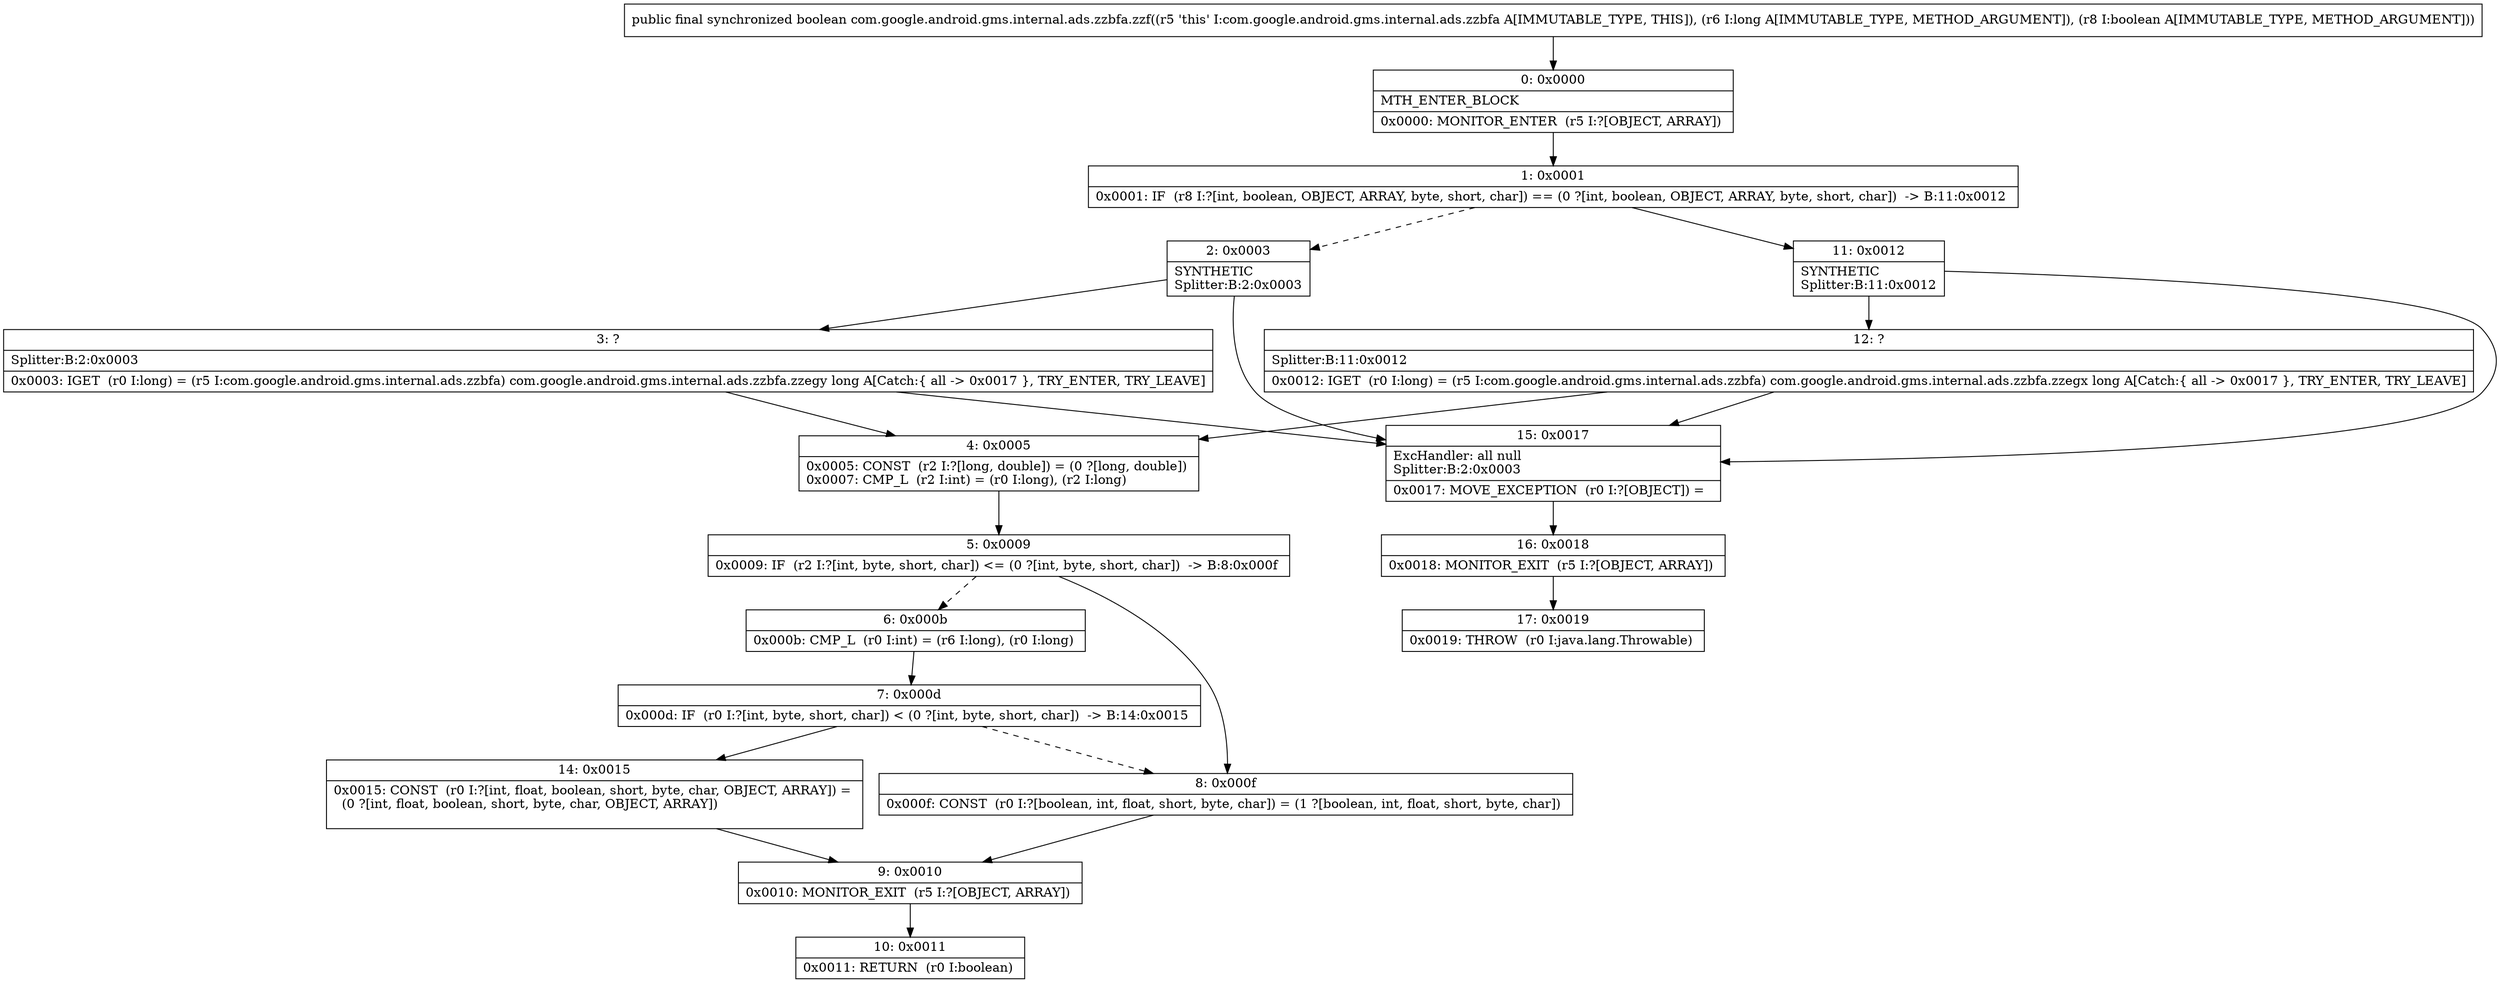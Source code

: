 digraph "CFG forcom.google.android.gms.internal.ads.zzbfa.zzf(JZ)Z" {
Node_0 [shape=record,label="{0\:\ 0x0000|MTH_ENTER_BLOCK\l|0x0000: MONITOR_ENTER  (r5 I:?[OBJECT, ARRAY]) \l}"];
Node_1 [shape=record,label="{1\:\ 0x0001|0x0001: IF  (r8 I:?[int, boolean, OBJECT, ARRAY, byte, short, char]) == (0 ?[int, boolean, OBJECT, ARRAY, byte, short, char])  \-\> B:11:0x0012 \l}"];
Node_2 [shape=record,label="{2\:\ 0x0003|SYNTHETIC\lSplitter:B:2:0x0003\l}"];
Node_3 [shape=record,label="{3\:\ ?|Splitter:B:2:0x0003\l|0x0003: IGET  (r0 I:long) = (r5 I:com.google.android.gms.internal.ads.zzbfa) com.google.android.gms.internal.ads.zzbfa.zzegy long A[Catch:\{ all \-\> 0x0017 \}, TRY_ENTER, TRY_LEAVE]\l}"];
Node_4 [shape=record,label="{4\:\ 0x0005|0x0005: CONST  (r2 I:?[long, double]) = (0 ?[long, double]) \l0x0007: CMP_L  (r2 I:int) = (r0 I:long), (r2 I:long) \l}"];
Node_5 [shape=record,label="{5\:\ 0x0009|0x0009: IF  (r2 I:?[int, byte, short, char]) \<= (0 ?[int, byte, short, char])  \-\> B:8:0x000f \l}"];
Node_6 [shape=record,label="{6\:\ 0x000b|0x000b: CMP_L  (r0 I:int) = (r6 I:long), (r0 I:long) \l}"];
Node_7 [shape=record,label="{7\:\ 0x000d|0x000d: IF  (r0 I:?[int, byte, short, char]) \< (0 ?[int, byte, short, char])  \-\> B:14:0x0015 \l}"];
Node_8 [shape=record,label="{8\:\ 0x000f|0x000f: CONST  (r0 I:?[boolean, int, float, short, byte, char]) = (1 ?[boolean, int, float, short, byte, char]) \l}"];
Node_9 [shape=record,label="{9\:\ 0x0010|0x0010: MONITOR_EXIT  (r5 I:?[OBJECT, ARRAY]) \l}"];
Node_10 [shape=record,label="{10\:\ 0x0011|0x0011: RETURN  (r0 I:boolean) \l}"];
Node_11 [shape=record,label="{11\:\ 0x0012|SYNTHETIC\lSplitter:B:11:0x0012\l}"];
Node_12 [shape=record,label="{12\:\ ?|Splitter:B:11:0x0012\l|0x0012: IGET  (r0 I:long) = (r5 I:com.google.android.gms.internal.ads.zzbfa) com.google.android.gms.internal.ads.zzbfa.zzegx long A[Catch:\{ all \-\> 0x0017 \}, TRY_ENTER, TRY_LEAVE]\l}"];
Node_14 [shape=record,label="{14\:\ 0x0015|0x0015: CONST  (r0 I:?[int, float, boolean, short, byte, char, OBJECT, ARRAY]) = \l  (0 ?[int, float, boolean, short, byte, char, OBJECT, ARRAY])\l \l}"];
Node_15 [shape=record,label="{15\:\ 0x0017|ExcHandler: all null\lSplitter:B:2:0x0003\l|0x0017: MOVE_EXCEPTION  (r0 I:?[OBJECT]) =  \l}"];
Node_16 [shape=record,label="{16\:\ 0x0018|0x0018: MONITOR_EXIT  (r5 I:?[OBJECT, ARRAY]) \l}"];
Node_17 [shape=record,label="{17\:\ 0x0019|0x0019: THROW  (r0 I:java.lang.Throwable) \l}"];
MethodNode[shape=record,label="{public final synchronized boolean com.google.android.gms.internal.ads.zzbfa.zzf((r5 'this' I:com.google.android.gms.internal.ads.zzbfa A[IMMUTABLE_TYPE, THIS]), (r6 I:long A[IMMUTABLE_TYPE, METHOD_ARGUMENT]), (r8 I:boolean A[IMMUTABLE_TYPE, METHOD_ARGUMENT])) }"];
MethodNode -> Node_0;
Node_0 -> Node_1;
Node_1 -> Node_2[style=dashed];
Node_1 -> Node_11;
Node_2 -> Node_3;
Node_2 -> Node_15;
Node_3 -> Node_4;
Node_3 -> Node_15;
Node_4 -> Node_5;
Node_5 -> Node_6[style=dashed];
Node_5 -> Node_8;
Node_6 -> Node_7;
Node_7 -> Node_8[style=dashed];
Node_7 -> Node_14;
Node_8 -> Node_9;
Node_9 -> Node_10;
Node_11 -> Node_12;
Node_11 -> Node_15;
Node_12 -> Node_15;
Node_12 -> Node_4;
Node_14 -> Node_9;
Node_15 -> Node_16;
Node_16 -> Node_17;
}

